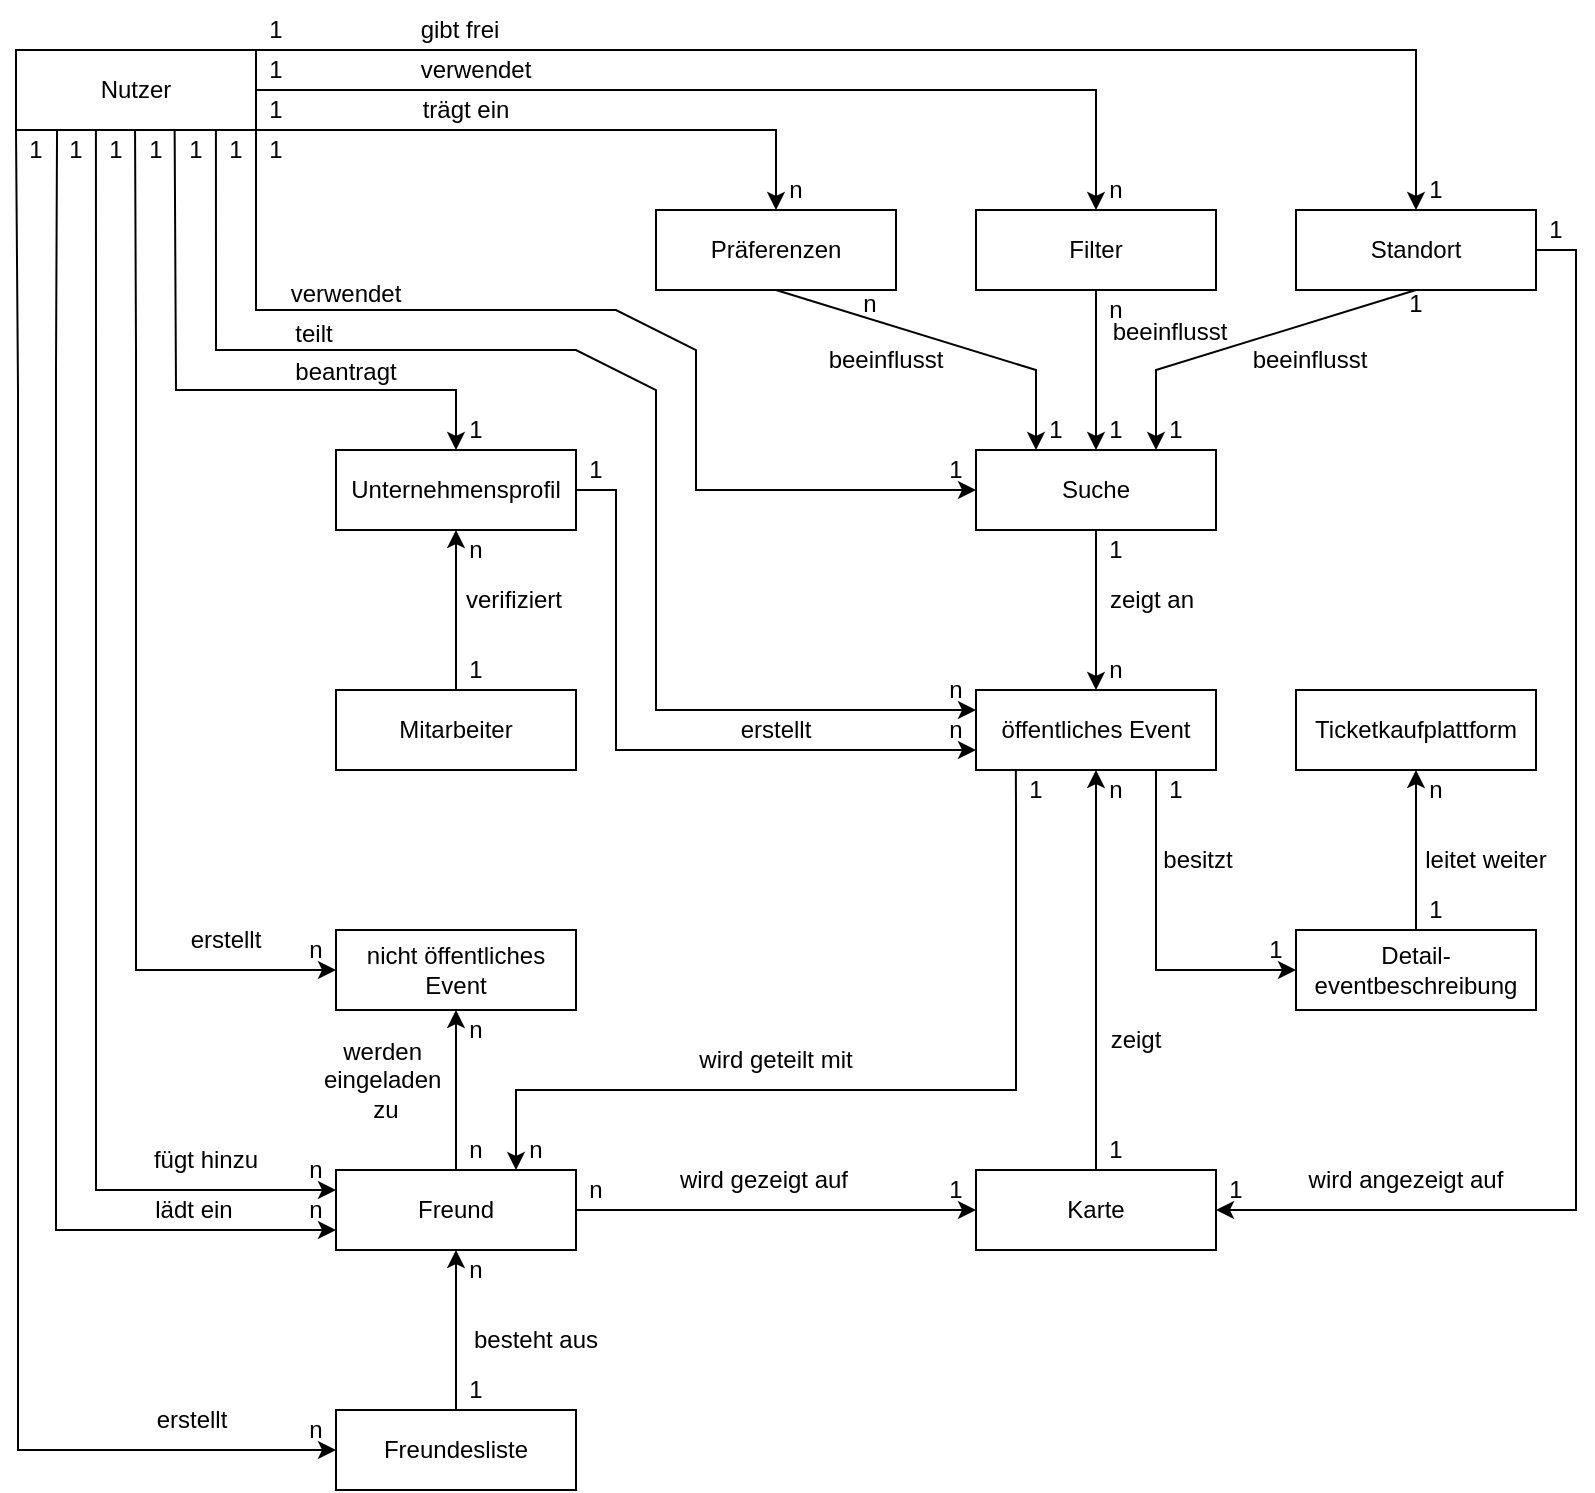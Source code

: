 <mxfile version="23.1.3" type="device">
  <diagram id="C5RBs43oDa-KdzZeNtuy" name="Page-1">
    <mxGraphModel dx="1185" dy="1822" grid="1" gridSize="10" guides="1" tooltips="1" connect="1" arrows="1" fold="1" page="1" pageScale="1" pageWidth="827" pageHeight="1169" math="0" shadow="0">
      <root>
        <mxCell id="WIyWlLk6GJQsqaUBKTNV-0" />
        <mxCell id="WIyWlLk6GJQsqaUBKTNV-1" parent="WIyWlLk6GJQsqaUBKTNV-0" />
        <mxCell id="nVapJY6sta9pWaosvOqD-2" value="Nutzer" style="rounded=0;whiteSpace=wrap;html=1;" parent="WIyWlLk6GJQsqaUBKTNV-1" vertex="1">
          <mxGeometry x="40" width="120" height="40" as="geometry" />
        </mxCell>
        <mxCell id="nVapJY6sta9pWaosvOqD-3" value="öffentliches Event" style="rounded=0;whiteSpace=wrap;html=1;" parent="WIyWlLk6GJQsqaUBKTNV-1" vertex="1">
          <mxGeometry x="520" y="320" width="120" height="40" as="geometry" />
        </mxCell>
        <mxCell id="nVapJY6sta9pWaosvOqD-4" value="Suche" style="rounded=0;whiteSpace=wrap;html=1;" parent="WIyWlLk6GJQsqaUBKTNV-1" vertex="1">
          <mxGeometry x="520" y="200" width="120" height="40" as="geometry" />
        </mxCell>
        <mxCell id="nVapJY6sta9pWaosvOqD-5" value="Standort" style="rounded=0;whiteSpace=wrap;html=1;" parent="WIyWlLk6GJQsqaUBKTNV-1" vertex="1">
          <mxGeometry x="680" y="80" width="120" height="40" as="geometry" />
        </mxCell>
        <mxCell id="nVapJY6sta9pWaosvOqD-6" value="Unternehmensprofil" style="rounded=0;whiteSpace=wrap;html=1;" parent="WIyWlLk6GJQsqaUBKTNV-1" vertex="1">
          <mxGeometry x="200" y="200" width="120" height="40" as="geometry" />
        </mxCell>
        <mxCell id="nVapJY6sta9pWaosvOqD-7" value="Detail-eventbeschreibung" style="rounded=0;whiteSpace=wrap;html=1;" parent="WIyWlLk6GJQsqaUBKTNV-1" vertex="1">
          <mxGeometry x="680" y="440" width="120" height="40" as="geometry" />
        </mxCell>
        <mxCell id="nVapJY6sta9pWaosvOqD-10" value="Mitarbeiter" style="rounded=0;whiteSpace=wrap;html=1;" parent="WIyWlLk6GJQsqaUBKTNV-1" vertex="1">
          <mxGeometry x="200" y="320" width="120" height="40" as="geometry" />
        </mxCell>
        <mxCell id="nVapJY6sta9pWaosvOqD-33" value="nicht öffentliches Event" style="rounded=0;whiteSpace=wrap;html=1;" parent="WIyWlLk6GJQsqaUBKTNV-1" vertex="1">
          <mxGeometry x="200" y="440" width="120" height="40" as="geometry" />
        </mxCell>
        <mxCell id="nVapJY6sta9pWaosvOqD-36" value="Freund" style="rounded=0;whiteSpace=wrap;html=1;" parent="WIyWlLk6GJQsqaUBKTNV-1" vertex="1">
          <mxGeometry x="200" y="560" width="120" height="40" as="geometry" />
        </mxCell>
        <mxCell id="nVapJY6sta9pWaosvOqD-44" value="Karte" style="rounded=0;whiteSpace=wrap;html=1;" parent="WIyWlLk6GJQsqaUBKTNV-1" vertex="1">
          <mxGeometry x="520" y="560" width="120" height="40" as="geometry" />
        </mxCell>
        <mxCell id="nVapJY6sta9pWaosvOqD-49" value="Ticketkaufplattform" style="rounded=0;whiteSpace=wrap;html=1;" parent="WIyWlLk6GJQsqaUBKTNV-1" vertex="1">
          <mxGeometry x="680" y="320" width="120" height="40" as="geometry" />
        </mxCell>
        <mxCell id="nVapJY6sta9pWaosvOqD-52" value="wird angezeigt auf" style="text;html=1;strokeColor=none;fillColor=none;align=center;verticalAlign=middle;whiteSpace=wrap;rounded=0;" parent="WIyWlLk6GJQsqaUBKTNV-1" vertex="1">
          <mxGeometry x="680" y="550" width="110" height="30" as="geometry" />
        </mxCell>
        <mxCell id="nVapJY6sta9pWaosvOqD-53" value="Freundesliste" style="rounded=0;whiteSpace=wrap;html=1;" parent="WIyWlLk6GJQsqaUBKTNV-1" vertex="1">
          <mxGeometry x="200" y="680" width="120" height="40" as="geometry" />
        </mxCell>
        <mxCell id="zgetLdKCv26-jTT6jSqN-0" value="Präferenzen" style="rounded=0;whiteSpace=wrap;html=1;" vertex="1" parent="WIyWlLk6GJQsqaUBKTNV-1">
          <mxGeometry x="360" y="80" width="120" height="40" as="geometry" />
        </mxCell>
        <mxCell id="zgetLdKCv26-jTT6jSqN-1" value="Filter" style="rounded=0;whiteSpace=wrap;html=1;" vertex="1" parent="WIyWlLk6GJQsqaUBKTNV-1">
          <mxGeometry x="520" y="80" width="120" height="40" as="geometry" />
        </mxCell>
        <mxCell id="zgetLdKCv26-jTT6jSqN-3" value="" style="endArrow=classic;html=1;rounded=0;entryX=0.5;entryY=0;entryDx=0;entryDy=0;exitX=1;exitY=0;exitDx=0;exitDy=0;" edge="1" parent="WIyWlLk6GJQsqaUBKTNV-1" source="nVapJY6sta9pWaosvOqD-2" target="nVapJY6sta9pWaosvOqD-5">
          <mxGeometry width="50" height="50" relative="1" as="geometry">
            <mxPoint x="160" y="10" as="sourcePoint" />
            <mxPoint x="740" y="10" as="targetPoint" />
            <Array as="points">
              <mxPoint x="740" />
            </Array>
          </mxGeometry>
        </mxCell>
        <mxCell id="zgetLdKCv26-jTT6jSqN-4" value="" style="endArrow=classic;html=1;rounded=0;entryX=0.5;entryY=0;entryDx=0;entryDy=0;exitX=1;exitY=0.5;exitDx=0;exitDy=0;" edge="1" parent="WIyWlLk6GJQsqaUBKTNV-1" source="nVapJY6sta9pWaosvOqD-2" target="zgetLdKCv26-jTT6jSqN-1">
          <mxGeometry width="50" height="50" relative="1" as="geometry">
            <mxPoint x="170" y="20" as="sourcePoint" />
            <mxPoint x="750" y="90" as="targetPoint" />
            <Array as="points">
              <mxPoint x="580" y="20" />
            </Array>
          </mxGeometry>
        </mxCell>
        <mxCell id="zgetLdKCv26-jTT6jSqN-5" value="" style="endArrow=classic;html=1;rounded=0;entryX=0.5;entryY=0;entryDx=0;entryDy=0;exitX=1;exitY=1;exitDx=0;exitDy=0;" edge="1" parent="WIyWlLk6GJQsqaUBKTNV-1" source="nVapJY6sta9pWaosvOqD-2" target="zgetLdKCv26-jTT6jSqN-0">
          <mxGeometry width="50" height="50" relative="1" as="geometry">
            <mxPoint x="170" y="30" as="sourcePoint" />
            <mxPoint x="590" y="90" as="targetPoint" />
            <Array as="points">
              <mxPoint x="420" y="40" />
            </Array>
          </mxGeometry>
        </mxCell>
        <mxCell id="zgetLdKCv26-jTT6jSqN-6" value="" style="endArrow=classic;html=1;rounded=0;exitX=1;exitY=1;exitDx=0;exitDy=0;entryX=0;entryY=0.5;entryDx=0;entryDy=0;" edge="1" parent="WIyWlLk6GJQsqaUBKTNV-1" source="nVapJY6sta9pWaosvOqD-2" target="nVapJY6sta9pWaosvOqD-4">
          <mxGeometry width="50" height="50" relative="1" as="geometry">
            <mxPoint x="80" y="140" as="sourcePoint" />
            <mxPoint x="320" y="190" as="targetPoint" />
            <Array as="points">
              <mxPoint x="160" y="100" />
              <mxPoint x="160" y="130" />
              <mxPoint x="340" y="130" />
              <mxPoint x="380" y="150" />
              <mxPoint x="380" y="220" />
            </Array>
          </mxGeometry>
        </mxCell>
        <mxCell id="zgetLdKCv26-jTT6jSqN-7" value="" style="endArrow=classic;html=1;rounded=0;entryX=0.5;entryY=0;entryDx=0;entryDy=0;exitX=0.661;exitY=1.007;exitDx=0;exitDy=0;exitPerimeter=0;" edge="1" parent="WIyWlLk6GJQsqaUBKTNV-1" source="nVapJY6sta9pWaosvOqD-2" target="nVapJY6sta9pWaosvOqD-6">
          <mxGeometry width="50" height="50" relative="1" as="geometry">
            <mxPoint x="30" y="150" as="sourcePoint" />
            <mxPoint x="290" y="200" as="targetPoint" />
            <Array as="points">
              <mxPoint x="120" y="170" />
              <mxPoint x="260" y="170" />
            </Array>
          </mxGeometry>
        </mxCell>
        <mxCell id="zgetLdKCv26-jTT6jSqN-8" value="" style="endArrow=classic;html=1;rounded=0;exitX=1;exitY=0.5;exitDx=0;exitDy=0;entryX=0;entryY=0.75;entryDx=0;entryDy=0;" edge="1" parent="WIyWlLk6GJQsqaUBKTNV-1" source="nVapJY6sta9pWaosvOqD-6" target="nVapJY6sta9pWaosvOqD-3">
          <mxGeometry width="50" height="50" relative="1" as="geometry">
            <mxPoint x="230" y="190" as="sourcePoint" />
            <mxPoint x="620" y="370" as="targetPoint" />
            <Array as="points">
              <mxPoint x="340" y="220" />
              <mxPoint x="340" y="350" />
              <mxPoint x="440" y="350" />
            </Array>
          </mxGeometry>
        </mxCell>
        <mxCell id="zgetLdKCv26-jTT6jSqN-9" value="" style="endArrow=classic;html=1;rounded=0;exitX=0.5;exitY=0;exitDx=0;exitDy=0;entryX=0.5;entryY=1;entryDx=0;entryDy=0;" edge="1" parent="WIyWlLk6GJQsqaUBKTNV-1" source="nVapJY6sta9pWaosvOqD-10" target="nVapJY6sta9pWaosvOqD-6">
          <mxGeometry width="50" height="50" relative="1" as="geometry">
            <mxPoint x="139.71" y="240" as="sourcePoint" />
            <mxPoint x="80" y="280" as="targetPoint" />
            <Array as="points" />
          </mxGeometry>
        </mxCell>
        <mxCell id="zgetLdKCv26-jTT6jSqN-10" value="" style="endArrow=classic;html=1;rounded=0;exitX=0.5;exitY=1;exitDx=0;exitDy=0;entryX=0.25;entryY=0;entryDx=0;entryDy=0;" edge="1" parent="WIyWlLk6GJQsqaUBKTNV-1" source="zgetLdKCv26-jTT6jSqN-0" target="nVapJY6sta9pWaosvOqD-4">
          <mxGeometry width="50" height="50" relative="1" as="geometry">
            <mxPoint x="460" y="210" as="sourcePoint" />
            <mxPoint x="420" y="160" as="targetPoint" />
            <Array as="points">
              <mxPoint x="550" y="160" />
            </Array>
          </mxGeometry>
        </mxCell>
        <mxCell id="zgetLdKCv26-jTT6jSqN-11" value="" style="endArrow=classic;html=1;rounded=0;exitX=0.5;exitY=1;exitDx=0;exitDy=0;entryX=0.25;entryY=0;entryDx=0;entryDy=0;" edge="1" parent="WIyWlLk6GJQsqaUBKTNV-1" source="zgetLdKCv26-jTT6jSqN-1">
          <mxGeometry width="50" height="50" relative="1" as="geometry">
            <mxPoint x="450" y="120" as="sourcePoint" />
            <mxPoint x="580" y="200" as="targetPoint" />
            <Array as="points">
              <mxPoint x="580" y="160" />
            </Array>
          </mxGeometry>
        </mxCell>
        <mxCell id="zgetLdKCv26-jTT6jSqN-12" value="" style="endArrow=classic;html=1;rounded=0;exitX=0.5;exitY=1;exitDx=0;exitDy=0;entryX=0.75;entryY=0;entryDx=0;entryDy=0;" edge="1" parent="WIyWlLk6GJQsqaUBKTNV-1" source="nVapJY6sta9pWaosvOqD-5" target="nVapJY6sta9pWaosvOqD-4">
          <mxGeometry width="50" height="50" relative="1" as="geometry">
            <mxPoint x="680" y="150" as="sourcePoint" />
            <mxPoint x="810" y="230" as="targetPoint" />
            <Array as="points">
              <mxPoint x="610" y="160" />
            </Array>
          </mxGeometry>
        </mxCell>
        <mxCell id="zgetLdKCv26-jTT6jSqN-13" value="" style="endArrow=classic;html=1;rounded=0;exitX=0.5;exitY=1;exitDx=0;exitDy=0;entryX=0.5;entryY=0;entryDx=0;entryDy=0;" edge="1" parent="WIyWlLk6GJQsqaUBKTNV-1" source="nVapJY6sta9pWaosvOqD-4" target="nVapJY6sta9pWaosvOqD-3">
          <mxGeometry width="50" height="50" relative="1" as="geometry">
            <mxPoint x="739.66" y="340" as="sourcePoint" />
            <mxPoint x="739.66" y="260" as="targetPoint" />
            <Array as="points" />
          </mxGeometry>
        </mxCell>
        <mxCell id="zgetLdKCv26-jTT6jSqN-14" value="" style="endArrow=classic;html=1;rounded=0;exitX=0.75;exitY=1;exitDx=0;exitDy=0;entryX=0;entryY=0.5;entryDx=0;entryDy=0;" edge="1" parent="WIyWlLk6GJQsqaUBKTNV-1" source="nVapJY6sta9pWaosvOqD-3" target="nVapJY6sta9pWaosvOqD-7">
          <mxGeometry width="50" height="50" relative="1" as="geometry">
            <mxPoint x="630" y="360" as="sourcePoint" />
            <mxPoint x="630" y="440" as="targetPoint" />
            <Array as="points">
              <mxPoint x="610" y="460" />
            </Array>
          </mxGeometry>
        </mxCell>
        <mxCell id="zgetLdKCv26-jTT6jSqN-15" value="" style="endArrow=classic;html=1;rounded=0;entryX=0.5;entryY=1;entryDx=0;entryDy=0;exitX=0.5;exitY=0;exitDx=0;exitDy=0;" edge="1" parent="WIyWlLk6GJQsqaUBKTNV-1" source="nVapJY6sta9pWaosvOqD-7" target="nVapJY6sta9pWaosvOqD-49">
          <mxGeometry width="50" height="50" relative="1" as="geometry">
            <mxPoint x="730" y="420" as="sourcePoint" />
            <mxPoint x="640" y="530" as="targetPoint" />
            <Array as="points">
              <mxPoint x="740" y="420" />
            </Array>
          </mxGeometry>
        </mxCell>
        <mxCell id="zgetLdKCv26-jTT6jSqN-17" value="" style="endArrow=classic;html=1;rounded=0;exitX=1;exitY=0.5;exitDx=0;exitDy=0;entryX=0;entryY=0.5;entryDx=0;entryDy=0;" edge="1" parent="WIyWlLk6GJQsqaUBKTNV-1" source="nVapJY6sta9pWaosvOqD-36" target="nVapJY6sta9pWaosvOqD-44">
          <mxGeometry width="50" height="50" relative="1" as="geometry">
            <mxPoint x="200" y="579.52" as="sourcePoint" />
            <mxPoint x="280" y="579.52" as="targetPoint" />
            <Array as="points" />
          </mxGeometry>
        </mxCell>
        <mxCell id="zgetLdKCv26-jTT6jSqN-18" value="" style="endArrow=classic;html=1;rounded=0;exitX=0.5;exitY=0;exitDx=0;exitDy=0;entryX=0.5;entryY=1;entryDx=0;entryDy=0;" edge="1" parent="WIyWlLk6GJQsqaUBKTNV-1" source="nVapJY6sta9pWaosvOqD-36" target="nVapJY6sta9pWaosvOqD-33">
          <mxGeometry width="50" height="50" relative="1" as="geometry">
            <mxPoint x="139.71" y="560" as="sourcePoint" />
            <mxPoint x="139.71" y="480" as="targetPoint" />
            <Array as="points" />
          </mxGeometry>
        </mxCell>
        <mxCell id="zgetLdKCv26-jTT6jSqN-19" value="" style="endArrow=classic;html=1;rounded=0;exitX=0.5;exitY=0;exitDx=0;exitDy=0;entryX=0.5;entryY=1;entryDx=0;entryDy=0;" edge="1" parent="WIyWlLk6GJQsqaUBKTNV-1">
          <mxGeometry width="50" height="50" relative="1" as="geometry">
            <mxPoint x="260" y="680" as="sourcePoint" />
            <mxPoint x="260" y="600" as="targetPoint" />
            <Array as="points" />
          </mxGeometry>
        </mxCell>
        <mxCell id="zgetLdKCv26-jTT6jSqN-20" value="" style="endArrow=classic;html=1;rounded=0;entryX=0;entryY=0.5;entryDx=0;entryDy=0;exitX=0.496;exitY=1;exitDx=0;exitDy=0;exitPerimeter=0;" edge="1" parent="WIyWlLk6GJQsqaUBKTNV-1" source="nVapJY6sta9pWaosvOqD-2" target="nVapJY6sta9pWaosvOqD-33">
          <mxGeometry width="50" height="50" relative="1" as="geometry">
            <mxPoint x="80" y="40" as="sourcePoint" />
            <mxPoint x="240" y="420" as="targetPoint" />
            <Array as="points">
              <mxPoint x="100" y="150" />
              <mxPoint x="100" y="460" />
            </Array>
          </mxGeometry>
        </mxCell>
        <mxCell id="zgetLdKCv26-jTT6jSqN-21" value="" style="endArrow=classic;html=1;rounded=0;exitX=0.333;exitY=1;exitDx=0;exitDy=0;entryX=0;entryY=0.25;entryDx=0;entryDy=0;exitPerimeter=0;" edge="1" parent="WIyWlLk6GJQsqaUBKTNV-1" source="nVapJY6sta9pWaosvOqD-2" target="nVapJY6sta9pWaosvOqD-36">
          <mxGeometry width="50" height="50" relative="1" as="geometry">
            <mxPoint x="60" y="40" as="sourcePoint" />
            <mxPoint x="60" y="480" as="targetPoint" />
            <Array as="points">
              <mxPoint x="80" y="150" />
              <mxPoint x="80" y="570" />
            </Array>
          </mxGeometry>
        </mxCell>
        <mxCell id="zgetLdKCv26-jTT6jSqN-22" value="" style="endArrow=classic;html=1;rounded=0;exitX=0.171;exitY=0.993;exitDx=0;exitDy=0;entryX=0;entryY=0.75;entryDx=0;entryDy=0;exitPerimeter=0;" edge="1" parent="WIyWlLk6GJQsqaUBKTNV-1" source="nVapJY6sta9pWaosvOqD-2" target="nVapJY6sta9pWaosvOqD-36">
          <mxGeometry width="50" height="50" relative="1" as="geometry">
            <mxPoint x="50" y="50" as="sourcePoint" />
            <mxPoint x="70" y="590" as="targetPoint" />
            <Array as="points">
              <mxPoint x="60" y="160" />
              <mxPoint x="60" y="590" />
            </Array>
          </mxGeometry>
        </mxCell>
        <mxCell id="zgetLdKCv26-jTT6jSqN-23" value="" style="endArrow=classic;html=1;rounded=0;exitX=0;exitY=1;exitDx=0;exitDy=0;entryX=0;entryY=0.5;entryDx=0;entryDy=0;" edge="1" parent="WIyWlLk6GJQsqaUBKTNV-1" source="nVapJY6sta9pWaosvOqD-2" target="nVapJY6sta9pWaosvOqD-53">
          <mxGeometry width="50" height="50" relative="1" as="geometry">
            <mxPoint x="40" y="50" as="sourcePoint" />
            <mxPoint x="71" y="600" as="targetPoint" />
            <Array as="points">
              <mxPoint x="41" y="170" />
              <mxPoint x="41" y="700" />
            </Array>
          </mxGeometry>
        </mxCell>
        <mxCell id="zgetLdKCv26-jTT6jSqN-24" value="" style="endArrow=classic;html=1;rounded=0;exitX=0.5;exitY=0;exitDx=0;exitDy=0;entryX=0.5;entryY=1;entryDx=0;entryDy=0;" edge="1" parent="WIyWlLk6GJQsqaUBKTNV-1" source="nVapJY6sta9pWaosvOqD-44" target="nVapJY6sta9pWaosvOqD-3">
          <mxGeometry width="50" height="50" relative="1" as="geometry">
            <mxPoint x="570" y="560" as="sourcePoint" />
            <mxPoint x="559.8" y="360" as="targetPoint" />
            <Array as="points">
              <mxPoint x="580" y="520" />
              <mxPoint x="580" y="410" />
              <mxPoint x="580" y="400" />
            </Array>
          </mxGeometry>
        </mxCell>
        <mxCell id="zgetLdKCv26-jTT6jSqN-25" value="" style="endArrow=classic;html=1;rounded=0;exitX=0.833;exitY=1;exitDx=0;exitDy=0;exitPerimeter=0;entryX=0;entryY=0.25;entryDx=0;entryDy=0;" edge="1" parent="WIyWlLk6GJQsqaUBKTNV-1" source="nVapJY6sta9pWaosvOqD-2" target="nVapJY6sta9pWaosvOqD-3">
          <mxGeometry width="50" height="50" relative="1" as="geometry">
            <mxPoint x="120" y="40" as="sourcePoint" />
            <mxPoint x="490" y="330" as="targetPoint" />
            <Array as="points">
              <mxPoint x="140" y="150" />
              <mxPoint x="320" y="150" />
              <mxPoint x="360" y="170" />
              <mxPoint x="360" y="330" />
            </Array>
          </mxGeometry>
        </mxCell>
        <mxCell id="zgetLdKCv26-jTT6jSqN-26" value="" style="endArrow=classic;html=1;rounded=0;entryX=0.75;entryY=0;entryDx=0;entryDy=0;exitX=0.166;exitY=0.999;exitDx=0;exitDy=0;exitPerimeter=0;" edge="1" parent="WIyWlLk6GJQsqaUBKTNV-1" source="nVapJY6sta9pWaosvOqD-3" target="nVapJY6sta9pWaosvOqD-36">
          <mxGeometry width="50" height="50" relative="1" as="geometry">
            <mxPoint x="520" y="380" as="sourcePoint" />
            <mxPoint x="460" y="570" as="targetPoint" />
            <Array as="points">
              <mxPoint x="540" y="380" />
              <mxPoint x="540" y="520" />
              <mxPoint x="400" y="520" />
              <mxPoint x="290" y="520" />
            </Array>
          </mxGeometry>
        </mxCell>
        <mxCell id="zgetLdKCv26-jTT6jSqN-28" value="1" style="text;html=1;strokeColor=none;fillColor=none;align=center;verticalAlign=middle;whiteSpace=wrap;rounded=0;" vertex="1" parent="WIyWlLk6GJQsqaUBKTNV-1">
          <mxGeometry x="500" y="560" width="20" height="20" as="geometry" />
        </mxCell>
        <mxCell id="zgetLdKCv26-jTT6jSqN-29" value="1" style="text;html=1;strokeColor=none;fillColor=none;align=center;verticalAlign=middle;whiteSpace=wrap;rounded=0;" vertex="1" parent="WIyWlLk6GJQsqaUBKTNV-1">
          <mxGeometry x="580" y="540" width="20" height="20" as="geometry" />
        </mxCell>
        <mxCell id="zgetLdKCv26-jTT6jSqN-30" value="n" style="text;html=1;strokeColor=none;fillColor=none;align=center;verticalAlign=middle;whiteSpace=wrap;rounded=0;" vertex="1" parent="WIyWlLk6GJQsqaUBKTNV-1">
          <mxGeometry x="740" y="360" width="20" height="20" as="geometry" />
        </mxCell>
        <mxCell id="zgetLdKCv26-jTT6jSqN-31" value="1" style="text;html=1;strokeColor=none;fillColor=none;align=center;verticalAlign=middle;whiteSpace=wrap;rounded=0;" vertex="1" parent="WIyWlLk6GJQsqaUBKTNV-1">
          <mxGeometry x="740" y="420" width="20" height="20" as="geometry" />
        </mxCell>
        <mxCell id="zgetLdKCv26-jTT6jSqN-32" value="1" style="text;html=1;strokeColor=none;fillColor=none;align=center;verticalAlign=middle;whiteSpace=wrap;rounded=0;" vertex="1" parent="WIyWlLk6GJQsqaUBKTNV-1">
          <mxGeometry x="610" y="360" width="20" height="20" as="geometry" />
        </mxCell>
        <mxCell id="zgetLdKCv26-jTT6jSqN-34" value="1" style="text;html=1;strokeColor=none;fillColor=none;align=center;verticalAlign=middle;whiteSpace=wrap;rounded=0;" vertex="1" parent="WIyWlLk6GJQsqaUBKTNV-1">
          <mxGeometry x="660" y="440" width="20" height="20" as="geometry" />
        </mxCell>
        <mxCell id="zgetLdKCv26-jTT6jSqN-35" value="n" style="text;html=1;strokeColor=none;fillColor=none;align=center;verticalAlign=middle;whiteSpace=wrap;rounded=0;" vertex="1" parent="WIyWlLk6GJQsqaUBKTNV-1">
          <mxGeometry x="580" y="360" width="20" height="20" as="geometry" />
        </mxCell>
        <mxCell id="zgetLdKCv26-jTT6jSqN-36" value="n" style="text;html=1;strokeColor=none;fillColor=none;align=center;verticalAlign=middle;whiteSpace=wrap;rounded=0;" vertex="1" parent="WIyWlLk6GJQsqaUBKTNV-1">
          <mxGeometry x="290" y="540" width="20" height="20" as="geometry" />
        </mxCell>
        <mxCell id="zgetLdKCv26-jTT6jSqN-37" value="1" style="text;html=1;strokeColor=none;fillColor=none;align=center;verticalAlign=middle;whiteSpace=wrap;rounded=0;" vertex="1" parent="WIyWlLk6GJQsqaUBKTNV-1">
          <mxGeometry x="540" y="360" width="20" height="20" as="geometry" />
        </mxCell>
        <mxCell id="zgetLdKCv26-jTT6jSqN-38" value="1" style="text;html=1;strokeColor=none;fillColor=none;align=center;verticalAlign=middle;whiteSpace=wrap;rounded=0;" vertex="1" parent="WIyWlLk6GJQsqaUBKTNV-1">
          <mxGeometry x="580" y="240" width="20" height="20" as="geometry" />
        </mxCell>
        <mxCell id="zgetLdKCv26-jTT6jSqN-39" value="n" style="text;html=1;strokeColor=none;fillColor=none;align=center;verticalAlign=middle;whiteSpace=wrap;rounded=0;" vertex="1" parent="WIyWlLk6GJQsqaUBKTNV-1">
          <mxGeometry x="580" y="300" width="20" height="20" as="geometry" />
        </mxCell>
        <mxCell id="zgetLdKCv26-jTT6jSqN-40" value="1" style="text;html=1;strokeColor=none;fillColor=none;align=center;verticalAlign=middle;whiteSpace=wrap;rounded=0;" vertex="1" parent="WIyWlLk6GJQsqaUBKTNV-1">
          <mxGeometry x="550" y="180" width="20" height="20" as="geometry" />
        </mxCell>
        <mxCell id="zgetLdKCv26-jTT6jSqN-42" value="n" style="text;html=1;strokeColor=none;fillColor=none;align=center;verticalAlign=middle;whiteSpace=wrap;rounded=0;" vertex="1" parent="WIyWlLk6GJQsqaUBKTNV-1">
          <mxGeometry x="580" y="120" width="20" height="20" as="geometry" />
        </mxCell>
        <mxCell id="zgetLdKCv26-jTT6jSqN-43" value="1" style="text;html=1;strokeColor=none;fillColor=none;align=center;verticalAlign=middle;whiteSpace=wrap;rounded=0;" vertex="1" parent="WIyWlLk6GJQsqaUBKTNV-1">
          <mxGeometry x="730" y="117" width="20" height="20" as="geometry" />
        </mxCell>
        <mxCell id="zgetLdKCv26-jTT6jSqN-44" value="n" style="text;html=1;strokeColor=none;fillColor=none;align=center;verticalAlign=middle;whiteSpace=wrap;rounded=0;" vertex="1" parent="WIyWlLk6GJQsqaUBKTNV-1">
          <mxGeometry x="457" y="117" width="20" height="20" as="geometry" />
        </mxCell>
        <mxCell id="zgetLdKCv26-jTT6jSqN-45" value="1" style="text;html=1;strokeColor=none;fillColor=none;align=center;verticalAlign=middle;whiteSpace=wrap;rounded=0;" vertex="1" parent="WIyWlLk6GJQsqaUBKTNV-1">
          <mxGeometry x="580" y="180" width="20" height="20" as="geometry" />
        </mxCell>
        <mxCell id="zgetLdKCv26-jTT6jSqN-46" value="1" style="text;html=1;strokeColor=none;fillColor=none;align=center;verticalAlign=middle;whiteSpace=wrap;rounded=0;" vertex="1" parent="WIyWlLk6GJQsqaUBKTNV-1">
          <mxGeometry x="610" y="180" width="20" height="20" as="geometry" />
        </mxCell>
        <mxCell id="zgetLdKCv26-jTT6jSqN-47" value="1" style="text;html=1;strokeColor=none;fillColor=none;align=center;verticalAlign=middle;whiteSpace=wrap;rounded=0;" vertex="1" parent="WIyWlLk6GJQsqaUBKTNV-1">
          <mxGeometry x="160" y="20" width="20" height="20" as="geometry" />
        </mxCell>
        <mxCell id="zgetLdKCv26-jTT6jSqN-48" value="1" style="text;html=1;strokeColor=none;fillColor=none;align=center;verticalAlign=middle;whiteSpace=wrap;rounded=0;" vertex="1" parent="WIyWlLk6GJQsqaUBKTNV-1">
          <mxGeometry x="160" width="20" height="20" as="geometry" />
        </mxCell>
        <mxCell id="zgetLdKCv26-jTT6jSqN-49" value="1" style="text;html=1;strokeColor=none;fillColor=none;align=center;verticalAlign=middle;whiteSpace=wrap;rounded=0;" vertex="1" parent="WIyWlLk6GJQsqaUBKTNV-1">
          <mxGeometry x="160" y="-20" width="20" height="20" as="geometry" />
        </mxCell>
        <mxCell id="zgetLdKCv26-jTT6jSqN-50" value="n" style="text;html=1;strokeColor=none;fillColor=none;align=center;verticalAlign=middle;whiteSpace=wrap;rounded=0;" vertex="1" parent="WIyWlLk6GJQsqaUBKTNV-1">
          <mxGeometry x="420" y="60" width="20" height="20" as="geometry" />
        </mxCell>
        <mxCell id="zgetLdKCv26-jTT6jSqN-51" value="n" style="text;html=1;strokeColor=none;fillColor=none;align=center;verticalAlign=middle;whiteSpace=wrap;rounded=0;" vertex="1" parent="WIyWlLk6GJQsqaUBKTNV-1">
          <mxGeometry x="580" y="60" width="20" height="20" as="geometry" />
        </mxCell>
        <mxCell id="zgetLdKCv26-jTT6jSqN-52" value="1" style="text;html=1;strokeColor=none;fillColor=none;align=center;verticalAlign=middle;whiteSpace=wrap;rounded=0;" vertex="1" parent="WIyWlLk6GJQsqaUBKTNV-1">
          <mxGeometry x="740" y="60" width="20" height="20" as="geometry" />
        </mxCell>
        <mxCell id="zgetLdKCv26-jTT6jSqN-53" value="1" style="text;html=1;strokeColor=none;fillColor=none;align=center;verticalAlign=middle;whiteSpace=wrap;rounded=0;" vertex="1" parent="WIyWlLk6GJQsqaUBKTNV-1">
          <mxGeometry x="500" y="200" width="20" height="20" as="geometry" />
        </mxCell>
        <mxCell id="zgetLdKCv26-jTT6jSqN-54" value="1" style="text;html=1;strokeColor=none;fillColor=none;align=center;verticalAlign=middle;whiteSpace=wrap;rounded=0;" vertex="1" parent="WIyWlLk6GJQsqaUBKTNV-1">
          <mxGeometry x="160" y="40" width="20" height="20" as="geometry" />
        </mxCell>
        <mxCell id="zgetLdKCv26-jTT6jSqN-55" value="1" style="text;html=1;strokeColor=none;fillColor=none;align=center;verticalAlign=middle;whiteSpace=wrap;rounded=0;" vertex="1" parent="WIyWlLk6GJQsqaUBKTNV-1">
          <mxGeometry x="140" y="40" width="20" height="20" as="geometry" />
        </mxCell>
        <mxCell id="zgetLdKCv26-jTT6jSqN-56" value="1" style="text;html=1;strokeColor=none;fillColor=none;align=center;verticalAlign=middle;whiteSpace=wrap;rounded=0;" vertex="1" parent="WIyWlLk6GJQsqaUBKTNV-1">
          <mxGeometry x="120" y="40" width="20" height="20" as="geometry" />
        </mxCell>
        <mxCell id="zgetLdKCv26-jTT6jSqN-57" value="1" style="text;html=1;strokeColor=none;fillColor=none;align=center;verticalAlign=middle;whiteSpace=wrap;rounded=0;" vertex="1" parent="WIyWlLk6GJQsqaUBKTNV-1">
          <mxGeometry x="100" y="40" width="20" height="20" as="geometry" />
        </mxCell>
        <mxCell id="zgetLdKCv26-jTT6jSqN-58" value="1" style="text;html=1;strokeColor=none;fillColor=none;align=center;verticalAlign=middle;whiteSpace=wrap;rounded=0;" vertex="1" parent="WIyWlLk6GJQsqaUBKTNV-1">
          <mxGeometry x="80" y="40" width="20" height="20" as="geometry" />
        </mxCell>
        <mxCell id="zgetLdKCv26-jTT6jSqN-59" value="1" style="text;html=1;strokeColor=none;fillColor=none;align=center;verticalAlign=middle;whiteSpace=wrap;rounded=0;" vertex="1" parent="WIyWlLk6GJQsqaUBKTNV-1">
          <mxGeometry x="60" y="40" width="20" height="20" as="geometry" />
        </mxCell>
        <mxCell id="zgetLdKCv26-jTT6jSqN-60" value="1" style="text;html=1;strokeColor=none;fillColor=none;align=center;verticalAlign=middle;whiteSpace=wrap;rounded=0;" vertex="1" parent="WIyWlLk6GJQsqaUBKTNV-1">
          <mxGeometry x="40" y="40" width="20" height="20" as="geometry" />
        </mxCell>
        <mxCell id="zgetLdKCv26-jTT6jSqN-61" value="1" style="text;html=1;strokeColor=none;fillColor=none;align=center;verticalAlign=middle;whiteSpace=wrap;rounded=0;" vertex="1" parent="WIyWlLk6GJQsqaUBKTNV-1">
          <mxGeometry x="260" y="180" width="20" height="20" as="geometry" />
        </mxCell>
        <mxCell id="zgetLdKCv26-jTT6jSqN-62" value="1" style="text;html=1;strokeColor=none;fillColor=none;align=center;verticalAlign=middle;whiteSpace=wrap;rounded=0;" vertex="1" parent="WIyWlLk6GJQsqaUBKTNV-1">
          <mxGeometry x="260" y="300" width="20" height="20" as="geometry" />
        </mxCell>
        <mxCell id="zgetLdKCv26-jTT6jSqN-63" value="1" style="text;html=1;strokeColor=none;fillColor=none;align=center;verticalAlign=middle;whiteSpace=wrap;rounded=0;" vertex="1" parent="WIyWlLk6GJQsqaUBKTNV-1">
          <mxGeometry x="320" y="200" width="20" height="20" as="geometry" />
        </mxCell>
        <mxCell id="zgetLdKCv26-jTT6jSqN-64" value="n" style="text;html=1;strokeColor=none;fillColor=none;align=center;verticalAlign=middle;whiteSpace=wrap;rounded=0;" vertex="1" parent="WIyWlLk6GJQsqaUBKTNV-1">
          <mxGeometry x="260" y="240" width="20" height="20" as="geometry" />
        </mxCell>
        <mxCell id="zgetLdKCv26-jTT6jSqN-65" value="n" style="text;html=1;strokeColor=none;fillColor=none;align=center;verticalAlign=middle;whiteSpace=wrap;rounded=0;" vertex="1" parent="WIyWlLk6GJQsqaUBKTNV-1">
          <mxGeometry x="180" y="440" width="20" height="20" as="geometry" />
        </mxCell>
        <mxCell id="zgetLdKCv26-jTT6jSqN-66" value="n" style="text;html=1;strokeColor=none;fillColor=none;align=center;verticalAlign=middle;whiteSpace=wrap;rounded=0;" vertex="1" parent="WIyWlLk6GJQsqaUBKTNV-1">
          <mxGeometry x="260" y="480" width="20" height="20" as="geometry" />
        </mxCell>
        <mxCell id="zgetLdKCv26-jTT6jSqN-67" value="n" style="text;html=1;strokeColor=none;fillColor=none;align=center;verticalAlign=middle;whiteSpace=wrap;rounded=0;" vertex="1" parent="WIyWlLk6GJQsqaUBKTNV-1">
          <mxGeometry x="500" y="330" width="20" height="20" as="geometry" />
        </mxCell>
        <mxCell id="zgetLdKCv26-jTT6jSqN-68" value="n" style="text;html=1;strokeColor=none;fillColor=none;align=center;verticalAlign=middle;whiteSpace=wrap;rounded=0;" vertex="1" parent="WIyWlLk6GJQsqaUBKTNV-1">
          <mxGeometry x="500" y="310" width="20" height="20" as="geometry" />
        </mxCell>
        <mxCell id="zgetLdKCv26-jTT6jSqN-69" value="n" style="text;html=1;strokeColor=none;fillColor=none;align=center;verticalAlign=middle;whiteSpace=wrap;rounded=0;" vertex="1" parent="WIyWlLk6GJQsqaUBKTNV-1">
          <mxGeometry x="180" y="550" width="20" height="20" as="geometry" />
        </mxCell>
        <mxCell id="zgetLdKCv26-jTT6jSqN-70" value="n" style="text;html=1;strokeColor=none;fillColor=none;align=center;verticalAlign=middle;whiteSpace=wrap;rounded=0;" vertex="1" parent="WIyWlLk6GJQsqaUBKTNV-1">
          <mxGeometry x="180" y="570" width="20" height="20" as="geometry" />
        </mxCell>
        <mxCell id="zgetLdKCv26-jTT6jSqN-71" value="n" style="text;html=1;strokeColor=none;fillColor=none;align=center;verticalAlign=middle;whiteSpace=wrap;rounded=0;" vertex="1" parent="WIyWlLk6GJQsqaUBKTNV-1">
          <mxGeometry x="320" y="560" width="20" height="20" as="geometry" />
        </mxCell>
        <mxCell id="zgetLdKCv26-jTT6jSqN-72" value="1" style="text;html=1;strokeColor=none;fillColor=none;align=center;verticalAlign=middle;whiteSpace=wrap;rounded=0;" vertex="1" parent="WIyWlLk6GJQsqaUBKTNV-1">
          <mxGeometry x="260" y="660" width="20" height="20" as="geometry" />
        </mxCell>
        <mxCell id="zgetLdKCv26-jTT6jSqN-73" value="n" style="text;html=1;strokeColor=none;fillColor=none;align=center;verticalAlign=middle;whiteSpace=wrap;rounded=0;" vertex="1" parent="WIyWlLk6GJQsqaUBKTNV-1">
          <mxGeometry x="260" y="600" width="20" height="20" as="geometry" />
        </mxCell>
        <mxCell id="zgetLdKCv26-jTT6jSqN-74" value="" style="endArrow=classic;html=1;rounded=0;exitX=1;exitY=0.5;exitDx=0;exitDy=0;entryX=1;entryY=0.5;entryDx=0;entryDy=0;" edge="1" parent="WIyWlLk6GJQsqaUBKTNV-1" source="nVapJY6sta9pWaosvOqD-5" target="nVapJY6sta9pWaosvOqD-44">
          <mxGeometry width="50" height="50" relative="1" as="geometry">
            <mxPoint x="820" y="100" as="sourcePoint" />
            <mxPoint x="820" y="590" as="targetPoint" />
            <Array as="points">
              <mxPoint x="820" y="100" />
              <mxPoint x="820" y="580" />
            </Array>
          </mxGeometry>
        </mxCell>
        <mxCell id="zgetLdKCv26-jTT6jSqN-75" value="1" style="text;html=1;strokeColor=none;fillColor=none;align=center;verticalAlign=middle;whiteSpace=wrap;rounded=0;" vertex="1" parent="WIyWlLk6GJQsqaUBKTNV-1">
          <mxGeometry x="800" y="80" width="20" height="20" as="geometry" />
        </mxCell>
        <mxCell id="zgetLdKCv26-jTT6jSqN-76" value="1" style="text;html=1;strokeColor=none;fillColor=none;align=center;verticalAlign=middle;whiteSpace=wrap;rounded=0;" vertex="1" parent="WIyWlLk6GJQsqaUBKTNV-1">
          <mxGeometry x="640" y="560" width="20" height="20" as="geometry" />
        </mxCell>
        <mxCell id="zgetLdKCv26-jTT6jSqN-77" value="leitet weiter" style="text;html=1;strokeColor=none;fillColor=none;align=center;verticalAlign=middle;whiteSpace=wrap;rounded=0;" vertex="1" parent="WIyWlLk6GJQsqaUBKTNV-1">
          <mxGeometry x="740" y="390" width="70" height="30" as="geometry" />
        </mxCell>
        <mxCell id="zgetLdKCv26-jTT6jSqN-79" value="zeigt" style="text;html=1;strokeColor=none;fillColor=none;align=center;verticalAlign=middle;whiteSpace=wrap;rounded=0;" vertex="1" parent="WIyWlLk6GJQsqaUBKTNV-1">
          <mxGeometry x="560" y="480" width="80" height="30" as="geometry" />
        </mxCell>
        <mxCell id="zgetLdKCv26-jTT6jSqN-80" value="wird geteilt mit" style="text;html=1;strokeColor=none;fillColor=none;align=center;verticalAlign=middle;whiteSpace=wrap;rounded=0;" vertex="1" parent="WIyWlLk6GJQsqaUBKTNV-1">
          <mxGeometry x="365" y="490" width="110" height="30" as="geometry" />
        </mxCell>
        <mxCell id="zgetLdKCv26-jTT6jSqN-81" value="wird gezeigt auf" style="text;html=1;strokeColor=none;fillColor=none;align=center;verticalAlign=middle;whiteSpace=wrap;rounded=0;" vertex="1" parent="WIyWlLk6GJQsqaUBKTNV-1">
          <mxGeometry x="359" y="550" width="110" height="30" as="geometry" />
        </mxCell>
        <mxCell id="zgetLdKCv26-jTT6jSqN-82" value="besteht aus" style="text;html=1;strokeColor=none;fillColor=none;align=center;verticalAlign=middle;whiteSpace=wrap;rounded=0;" vertex="1" parent="WIyWlLk6GJQsqaUBKTNV-1">
          <mxGeometry x="245" y="630" width="110" height="30" as="geometry" />
        </mxCell>
        <mxCell id="zgetLdKCv26-jTT6jSqN-83" value="n" style="text;html=1;strokeColor=none;fillColor=none;align=center;verticalAlign=middle;whiteSpace=wrap;rounded=0;" vertex="1" parent="WIyWlLk6GJQsqaUBKTNV-1">
          <mxGeometry x="260" y="540" width="20" height="20" as="geometry" />
        </mxCell>
        <mxCell id="zgetLdKCv26-jTT6jSqN-84" value="&lt;div&gt;werden&amp;nbsp;&lt;/div&gt;&lt;div&gt;eingeladen&amp;nbsp;&lt;/div&gt;&lt;div&gt;zu&lt;/div&gt;" style="text;html=1;strokeColor=none;fillColor=none;align=center;verticalAlign=middle;whiteSpace=wrap;rounded=0;" vertex="1" parent="WIyWlLk6GJQsqaUBKTNV-1">
          <mxGeometry x="170" y="495" width="110" height="40" as="geometry" />
        </mxCell>
        <mxCell id="zgetLdKCv26-jTT6jSqN-85" value="fügt hinzu" style="text;html=1;strokeColor=none;fillColor=none;align=center;verticalAlign=middle;whiteSpace=wrap;rounded=0;" vertex="1" parent="WIyWlLk6GJQsqaUBKTNV-1">
          <mxGeometry x="80" y="540" width="110" height="30" as="geometry" />
        </mxCell>
        <mxCell id="zgetLdKCv26-jTT6jSqN-86" value="lädt ein" style="text;html=1;strokeColor=none;fillColor=none;align=center;verticalAlign=middle;whiteSpace=wrap;rounded=0;" vertex="1" parent="WIyWlLk6GJQsqaUBKTNV-1">
          <mxGeometry x="74" y="565" width="110" height="30" as="geometry" />
        </mxCell>
        <mxCell id="zgetLdKCv26-jTT6jSqN-87" value="erstellt" style="text;html=1;strokeColor=none;fillColor=none;align=center;verticalAlign=middle;whiteSpace=wrap;rounded=0;" vertex="1" parent="WIyWlLk6GJQsqaUBKTNV-1">
          <mxGeometry x="73" y="670" width="110" height="30" as="geometry" />
        </mxCell>
        <mxCell id="zgetLdKCv26-jTT6jSqN-88" value="n" style="text;html=1;strokeColor=none;fillColor=none;align=center;verticalAlign=middle;whiteSpace=wrap;rounded=0;" vertex="1" parent="WIyWlLk6GJQsqaUBKTNV-1">
          <mxGeometry x="180" y="680" width="20" height="20" as="geometry" />
        </mxCell>
        <mxCell id="zgetLdKCv26-jTT6jSqN-89" value="erstellt" style="text;html=1;strokeColor=none;fillColor=none;align=center;verticalAlign=middle;whiteSpace=wrap;rounded=0;" vertex="1" parent="WIyWlLk6GJQsqaUBKTNV-1">
          <mxGeometry x="90" y="430" width="110" height="30" as="geometry" />
        </mxCell>
        <mxCell id="zgetLdKCv26-jTT6jSqN-90" value="verifiziert" style="text;html=1;strokeColor=none;fillColor=none;align=center;verticalAlign=middle;whiteSpace=wrap;rounded=0;" vertex="1" parent="WIyWlLk6GJQsqaUBKTNV-1">
          <mxGeometry x="234" y="260" width="110" height="30" as="geometry" />
        </mxCell>
        <mxCell id="zgetLdKCv26-jTT6jSqN-91" value="beantragt" style="text;html=1;strokeColor=none;fillColor=none;align=center;verticalAlign=middle;whiteSpace=wrap;rounded=0;" vertex="1" parent="WIyWlLk6GJQsqaUBKTNV-1">
          <mxGeometry x="150" y="146" width="110" height="30" as="geometry" />
        </mxCell>
        <mxCell id="zgetLdKCv26-jTT6jSqN-92" value="teilt" style="text;html=1;strokeColor=none;fillColor=none;align=center;verticalAlign=middle;whiteSpace=wrap;rounded=0;" vertex="1" parent="WIyWlLk6GJQsqaUBKTNV-1">
          <mxGeometry x="134" y="127" width="110" height="30" as="geometry" />
        </mxCell>
        <mxCell id="zgetLdKCv26-jTT6jSqN-93" value="verwendet" style="text;html=1;strokeColor=none;fillColor=none;align=center;verticalAlign=middle;whiteSpace=wrap;rounded=0;" vertex="1" parent="WIyWlLk6GJQsqaUBKTNV-1">
          <mxGeometry x="150" y="107" width="110" height="30" as="geometry" />
        </mxCell>
        <mxCell id="zgetLdKCv26-jTT6jSqN-94" value="verwendet" style="text;html=1;strokeColor=none;fillColor=none;align=center;verticalAlign=middle;whiteSpace=wrap;rounded=0;" vertex="1" parent="WIyWlLk6GJQsqaUBKTNV-1">
          <mxGeometry x="215" y="-5" width="110" height="30" as="geometry" />
        </mxCell>
        <mxCell id="zgetLdKCv26-jTT6jSqN-95" value="trägt ein" style="text;html=1;strokeColor=none;fillColor=none;align=center;verticalAlign=middle;whiteSpace=wrap;rounded=0;" vertex="1" parent="WIyWlLk6GJQsqaUBKTNV-1">
          <mxGeometry x="210" y="15" width="110" height="30" as="geometry" />
        </mxCell>
        <mxCell id="zgetLdKCv26-jTT6jSqN-96" value="gibt frei" style="text;html=1;strokeColor=none;fillColor=none;align=center;verticalAlign=middle;whiteSpace=wrap;rounded=0;" vertex="1" parent="WIyWlLk6GJQsqaUBKTNV-1">
          <mxGeometry x="207" y="-25" width="110" height="30" as="geometry" />
        </mxCell>
        <mxCell id="zgetLdKCv26-jTT6jSqN-97" value="besitzt" style="text;html=1;strokeColor=none;fillColor=none;align=center;verticalAlign=middle;whiteSpace=wrap;rounded=0;" vertex="1" parent="WIyWlLk6GJQsqaUBKTNV-1">
          <mxGeometry x="596" y="390" width="70" height="30" as="geometry" />
        </mxCell>
        <mxCell id="zgetLdKCv26-jTT6jSqN-98" value="zeigt an" style="text;html=1;strokeColor=none;fillColor=none;align=center;verticalAlign=middle;whiteSpace=wrap;rounded=0;" vertex="1" parent="WIyWlLk6GJQsqaUBKTNV-1">
          <mxGeometry x="573" y="260" width="70" height="30" as="geometry" />
        </mxCell>
        <mxCell id="zgetLdKCv26-jTT6jSqN-99" value="beeinflusst" style="text;html=1;strokeColor=none;fillColor=none;align=center;verticalAlign=middle;whiteSpace=wrap;rounded=0;" vertex="1" parent="WIyWlLk6GJQsqaUBKTNV-1">
          <mxGeometry x="582" y="126" width="70" height="30" as="geometry" />
        </mxCell>
        <mxCell id="zgetLdKCv26-jTT6jSqN-100" value="beeinflusst" style="text;html=1;strokeColor=none;fillColor=none;align=center;verticalAlign=middle;whiteSpace=wrap;rounded=0;" vertex="1" parent="WIyWlLk6GJQsqaUBKTNV-1">
          <mxGeometry x="440" y="140" width="70" height="30" as="geometry" />
        </mxCell>
        <mxCell id="zgetLdKCv26-jTT6jSqN-101" value="beeinflusst" style="text;html=1;strokeColor=none;fillColor=none;align=center;verticalAlign=middle;whiteSpace=wrap;rounded=0;" vertex="1" parent="WIyWlLk6GJQsqaUBKTNV-1">
          <mxGeometry x="652" y="140" width="70" height="30" as="geometry" />
        </mxCell>
        <mxCell id="zgetLdKCv26-jTT6jSqN-102" value="erstellt" style="text;html=1;strokeColor=none;fillColor=none;align=center;verticalAlign=middle;whiteSpace=wrap;rounded=0;" vertex="1" parent="WIyWlLk6GJQsqaUBKTNV-1">
          <mxGeometry x="365" y="325" width="110" height="30" as="geometry" />
        </mxCell>
      </root>
    </mxGraphModel>
  </diagram>
</mxfile>

